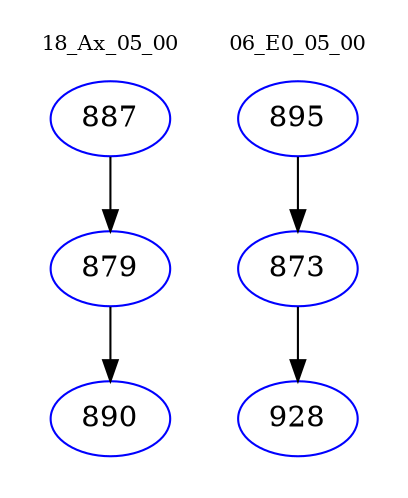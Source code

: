 digraph{
subgraph cluster_0 {
color = white
label = "18_Ax_05_00";
fontsize=10;
T0_887 [label="887", color="blue"]
T0_887 -> T0_879 [color="black"]
T0_879 [label="879", color="blue"]
T0_879 -> T0_890 [color="black"]
T0_890 [label="890", color="blue"]
}
subgraph cluster_1 {
color = white
label = "06_E0_05_00";
fontsize=10;
T1_895 [label="895", color="blue"]
T1_895 -> T1_873 [color="black"]
T1_873 [label="873", color="blue"]
T1_873 -> T1_928 [color="black"]
T1_928 [label="928", color="blue"]
}
}
